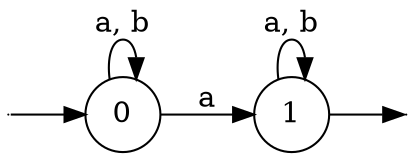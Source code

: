 // Z-Automaton B_1.
digraph
{
  vcsn_context = "lal_char(ab)_z"
  rankdir = LR
  {
    node [shape = point, width = 0]
    I
    F
  }
  {
    node [shape = circle]
    0
    1
  }
  I -> 0
  0 -> 0 [label = "a, b"]
  0 -> 1 [label = "a"]
  1 -> 1 [label = "a, b"]
  1 -> F
}
